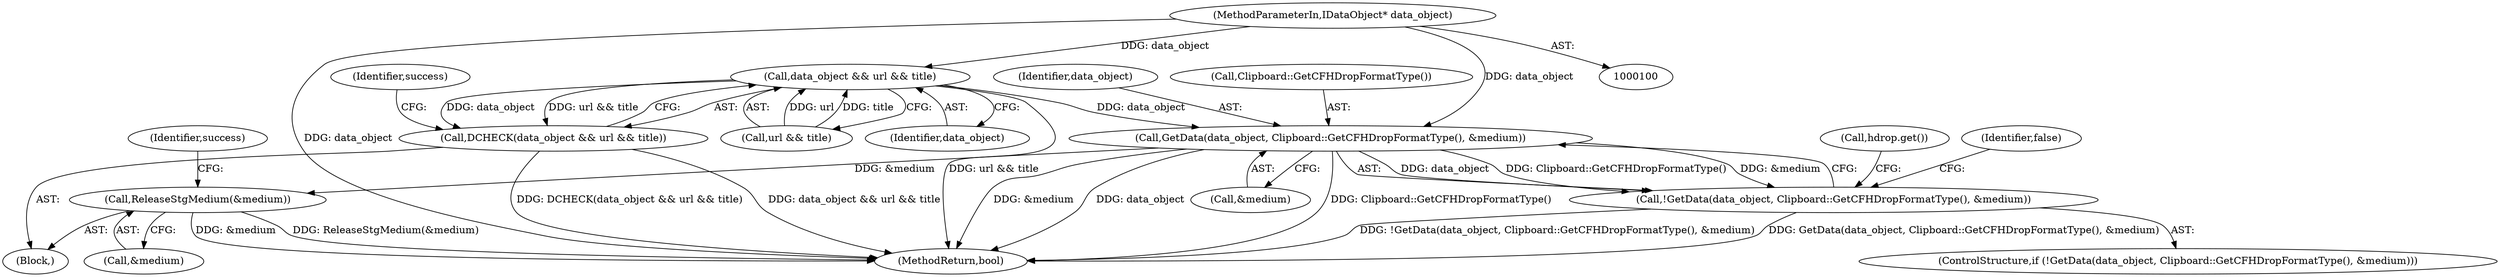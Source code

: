 digraph "0_Chrome_e93dc535728da259ec16d1c3cc393f80b25f64ae_7@pointer" {
"1000101" [label="(MethodParameterIn,IDataObject* data_object)"];
"1000106" [label="(Call,data_object && url && title)"];
"1000105" [label="(Call,DCHECK(data_object && url && title))"];
"1000118" [label="(Call,GetData(data_object, Clipboard::GetCFHDropFormatType(), &medium))"];
"1000117" [label="(Call,!GetData(data_object, Clipboard::GetCFHDropFormatType(), &medium))"];
"1000156" [label="(Call,ReleaseStgMedium(&medium))"];
"1000118" [label="(Call,GetData(data_object, Clipboard::GetCFHDropFormatType(), &medium))"];
"1000121" [label="(Call,&medium)"];
"1000160" [label="(Identifier,success)"];
"1000108" [label="(Call,url && title)"];
"1000156" [label="(Call,ReleaseStgMedium(&medium))"];
"1000113" [label="(Identifier,success)"];
"1000117" [label="(Call,!GetData(data_object, Clipboard::GetCFHDropFormatType(), &medium))"];
"1000129" [label="(Call,hdrop.get())"];
"1000104" [label="(Block,)"];
"1000106" [label="(Call,data_object && url && title)"];
"1000105" [label="(Call,DCHECK(data_object && url && title))"];
"1000157" [label="(Call,&medium)"];
"1000124" [label="(Identifier,false)"];
"1000119" [label="(Identifier,data_object)"];
"1000116" [label="(ControlStructure,if (!GetData(data_object, Clipboard::GetCFHDropFormatType(), &medium)))"];
"1000120" [label="(Call,Clipboard::GetCFHDropFormatType())"];
"1000107" [label="(Identifier,data_object)"];
"1000101" [label="(MethodParameterIn,IDataObject* data_object)"];
"1000161" [label="(MethodReturn,bool)"];
"1000101" -> "1000100"  [label="AST: "];
"1000101" -> "1000161"  [label="DDG: data_object"];
"1000101" -> "1000106"  [label="DDG: data_object"];
"1000101" -> "1000118"  [label="DDG: data_object"];
"1000106" -> "1000105"  [label="AST: "];
"1000106" -> "1000107"  [label="CFG: "];
"1000106" -> "1000108"  [label="CFG: "];
"1000107" -> "1000106"  [label="AST: "];
"1000108" -> "1000106"  [label="AST: "];
"1000105" -> "1000106"  [label="CFG: "];
"1000106" -> "1000161"  [label="DDG: url && title"];
"1000106" -> "1000105"  [label="DDG: data_object"];
"1000106" -> "1000105"  [label="DDG: url && title"];
"1000108" -> "1000106"  [label="DDG: url"];
"1000108" -> "1000106"  [label="DDG: title"];
"1000106" -> "1000118"  [label="DDG: data_object"];
"1000105" -> "1000104"  [label="AST: "];
"1000113" -> "1000105"  [label="CFG: "];
"1000105" -> "1000161"  [label="DDG: DCHECK(data_object && url && title)"];
"1000105" -> "1000161"  [label="DDG: data_object && url && title"];
"1000118" -> "1000117"  [label="AST: "];
"1000118" -> "1000121"  [label="CFG: "];
"1000119" -> "1000118"  [label="AST: "];
"1000120" -> "1000118"  [label="AST: "];
"1000121" -> "1000118"  [label="AST: "];
"1000117" -> "1000118"  [label="CFG: "];
"1000118" -> "1000161"  [label="DDG: &medium"];
"1000118" -> "1000161"  [label="DDG: data_object"];
"1000118" -> "1000161"  [label="DDG: Clipboard::GetCFHDropFormatType()"];
"1000118" -> "1000117"  [label="DDG: data_object"];
"1000118" -> "1000117"  [label="DDG: Clipboard::GetCFHDropFormatType()"];
"1000118" -> "1000117"  [label="DDG: &medium"];
"1000118" -> "1000156"  [label="DDG: &medium"];
"1000117" -> "1000116"  [label="AST: "];
"1000124" -> "1000117"  [label="CFG: "];
"1000129" -> "1000117"  [label="CFG: "];
"1000117" -> "1000161"  [label="DDG: !GetData(data_object, Clipboard::GetCFHDropFormatType(), &medium)"];
"1000117" -> "1000161"  [label="DDG: GetData(data_object, Clipboard::GetCFHDropFormatType(), &medium)"];
"1000156" -> "1000104"  [label="AST: "];
"1000156" -> "1000157"  [label="CFG: "];
"1000157" -> "1000156"  [label="AST: "];
"1000160" -> "1000156"  [label="CFG: "];
"1000156" -> "1000161"  [label="DDG: &medium"];
"1000156" -> "1000161"  [label="DDG: ReleaseStgMedium(&medium)"];
}

